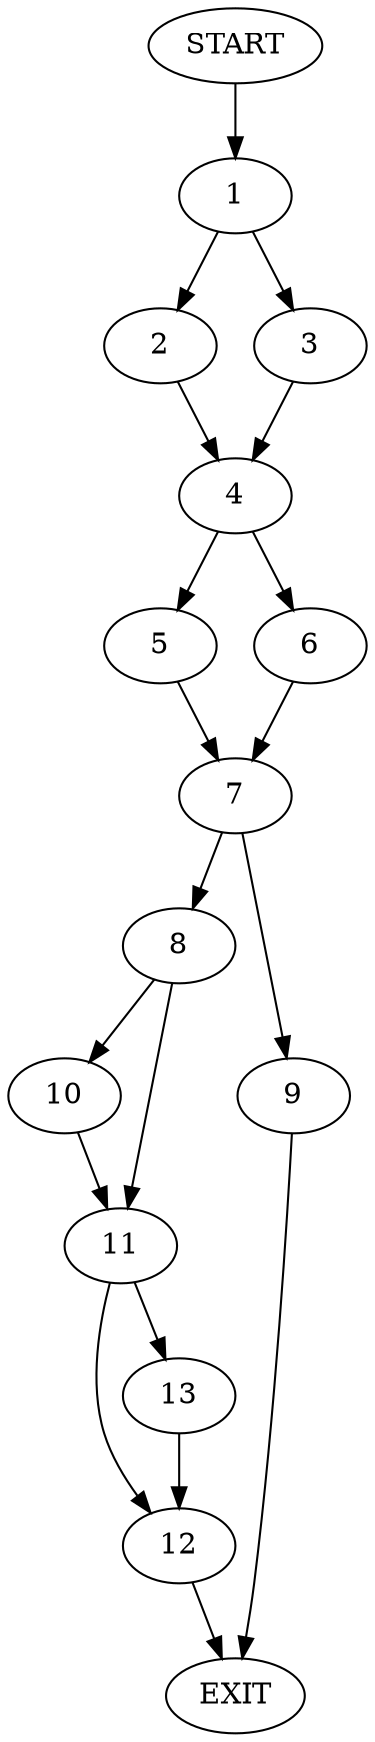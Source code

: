 digraph {
0 [label="START"]
14 [label="EXIT"]
0 -> 1
1 -> 2
1 -> 3
2 -> 4
3 -> 4
4 -> 5
4 -> 6
6 -> 7
5 -> 7
7 -> 8
7 -> 9
9 -> 14
8 -> 10
8 -> 11
10 -> 11
11 -> 12
11 -> 13
12 -> 14
13 -> 12
}
